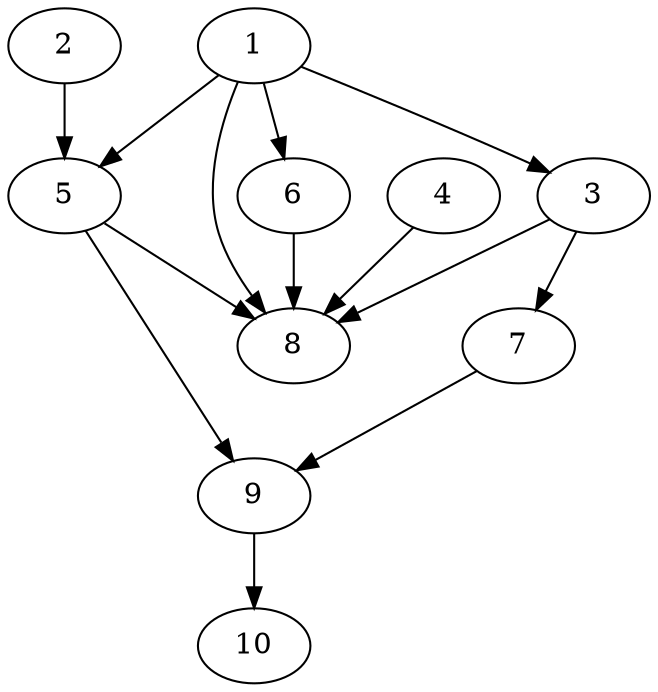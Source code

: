 digraph "Random_Nodes_10_Density_1.30_CCR_0.10_WeightType_Random" {
	1	[Weight=114];
	2	[Weight=91];
	3	[Weight=45];
	4	[Weight=45];
	5	[Weight=91];
	6	[Weight=91];
	7	[Weight=23];
	8	[Weight=114];
	9	[Weight=68];
	10	[Weight=68];
	1 -> 3	[Weight=9];
	1 -> 5	[Weight=5];
	1 -> 6	[Weight=7];
	1 -> 8	[Weight=3];
	2 -> 5	[Weight=4];
	3 -> 7	[Weight=10];
	3 -> 8	[Weight=10];
	4 -> 8	[Weight=5];
	5 -> 8	[Weight=4];
	5 -> 9	[Weight=3];
	6 -> 8	[Weight=6];
	7 -> 9	[Weight=6];
	9 -> 10	[Weight=3];
}

